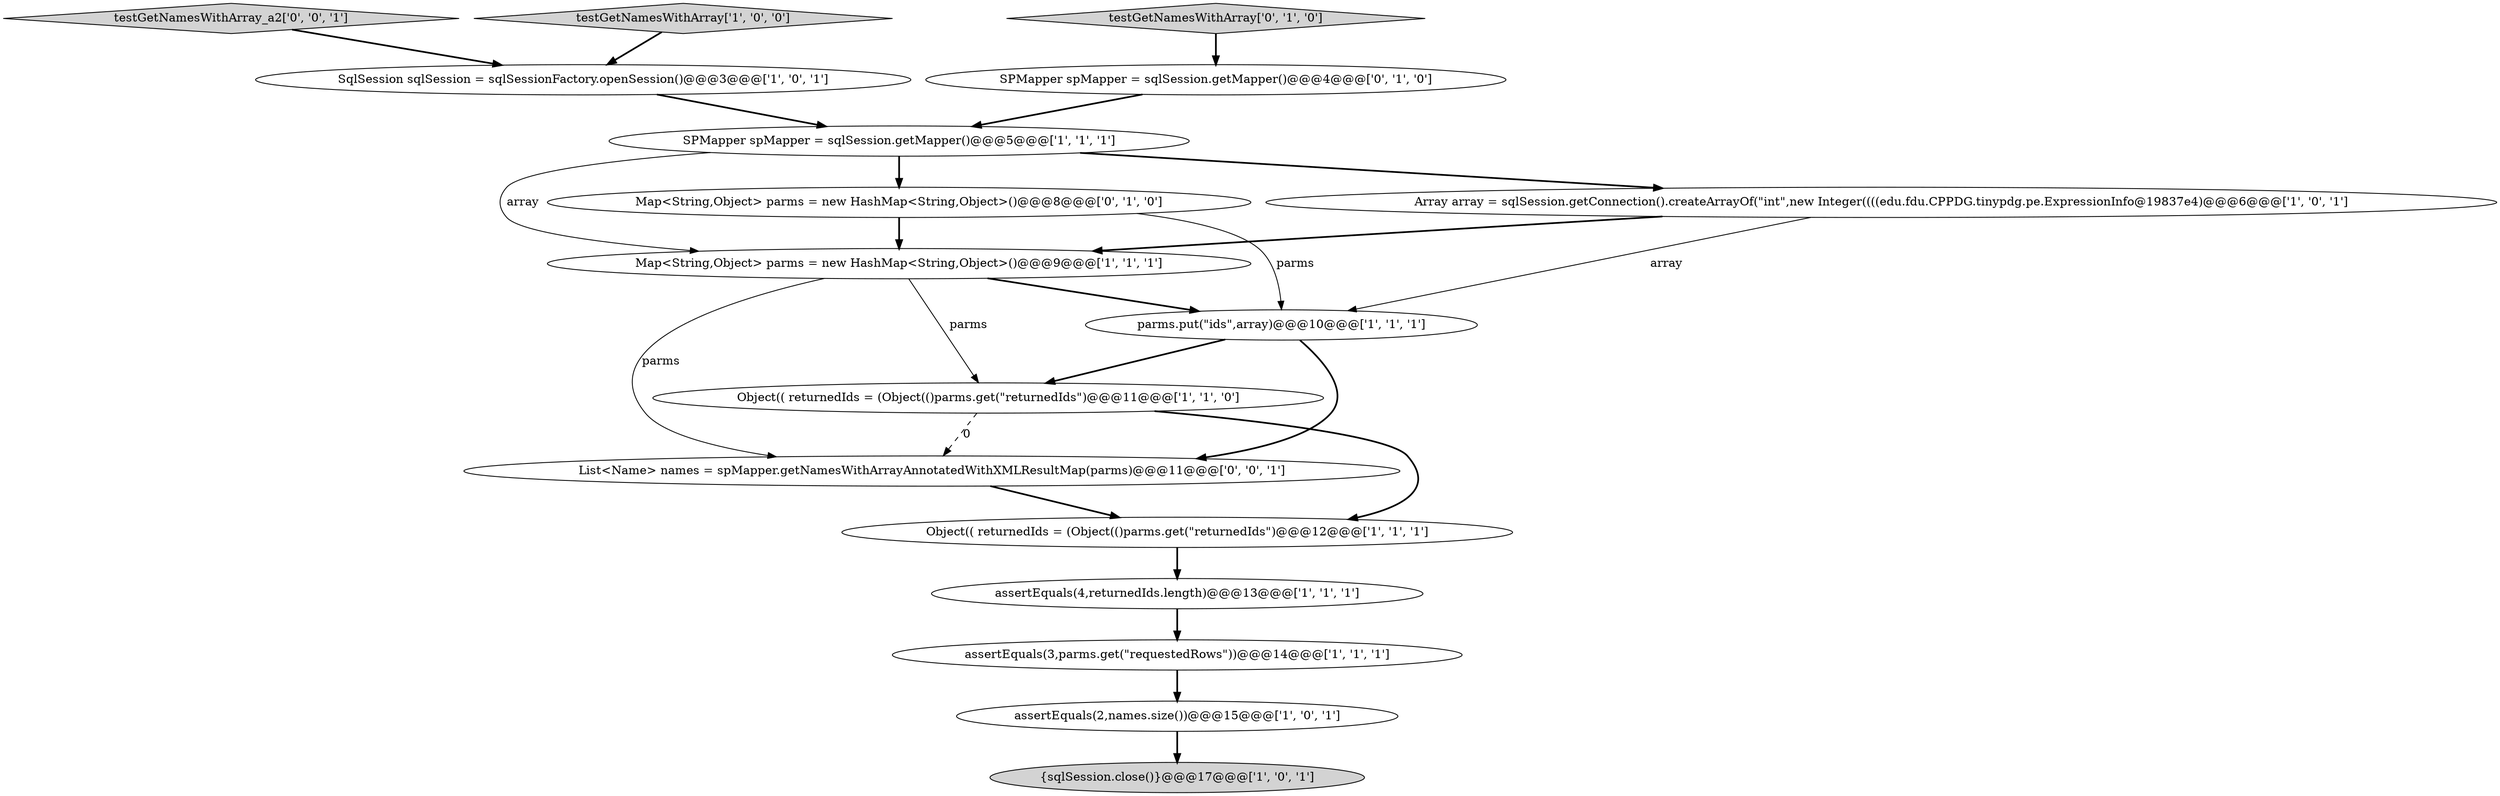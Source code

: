 digraph {
4 [style = filled, label = "testGetNamesWithArray['1', '0', '0']", fillcolor = lightgray, shape = diamond image = "AAA0AAABBB1BBB"];
15 [style = filled, label = "testGetNamesWithArray_a2['0', '0', '1']", fillcolor = lightgray, shape = diamond image = "AAA0AAABBB3BBB"];
7 [style = filled, label = "SqlSession sqlSession = sqlSessionFactory.openSession()@@@3@@@['1', '0', '1']", fillcolor = white, shape = ellipse image = "AAA0AAABBB1BBB"];
8 [style = filled, label = "Array array = sqlSession.getConnection().createArrayOf(\"int\",new Integer((((edu.fdu.CPPDG.tinypdg.pe.ExpressionInfo@19837e4)@@@6@@@['1', '0', '1']", fillcolor = white, shape = ellipse image = "AAA0AAABBB1BBB"];
9 [style = filled, label = "SPMapper spMapper = sqlSession.getMapper()@@@5@@@['1', '1', '1']", fillcolor = white, shape = ellipse image = "AAA0AAABBB1BBB"];
11 [style = filled, label = "Object(( returnedIds = (Object(()parms.get(\"returnedIds\")@@@11@@@['1', '1', '0']", fillcolor = white, shape = ellipse image = "AAA0AAABBB1BBB"];
13 [style = filled, label = "SPMapper spMapper = sqlSession.getMapper()@@@4@@@['0', '1', '0']", fillcolor = white, shape = ellipse image = "AAA0AAABBB2BBB"];
14 [style = filled, label = "testGetNamesWithArray['0', '1', '0']", fillcolor = lightgray, shape = diamond image = "AAA0AAABBB2BBB"];
3 [style = filled, label = "assertEquals(4,returnedIds.length)@@@13@@@['1', '1', '1']", fillcolor = white, shape = ellipse image = "AAA0AAABBB1BBB"];
0 [style = filled, label = "assertEquals(2,names.size())@@@15@@@['1', '0', '1']", fillcolor = white, shape = ellipse image = "AAA0AAABBB1BBB"];
1 [style = filled, label = "{sqlSession.close()}@@@17@@@['1', '0', '1']", fillcolor = lightgray, shape = ellipse image = "AAA0AAABBB1BBB"];
16 [style = filled, label = "List<Name> names = spMapper.getNamesWithArrayAnnotatedWithXMLResultMap(parms)@@@11@@@['0', '0', '1']", fillcolor = white, shape = ellipse image = "AAA0AAABBB3BBB"];
5 [style = filled, label = "Object(( returnedIds = (Object(()parms.get(\"returnedIds\")@@@12@@@['1', '1', '1']", fillcolor = white, shape = ellipse image = "AAA0AAABBB1BBB"];
6 [style = filled, label = "assertEquals(3,parms.get(\"requestedRows\"))@@@14@@@['1', '1', '1']", fillcolor = white, shape = ellipse image = "AAA0AAABBB1BBB"];
10 [style = filled, label = "Map<String,Object> parms = new HashMap<String,Object>()@@@9@@@['1', '1', '1']", fillcolor = white, shape = ellipse image = "AAA0AAABBB1BBB"];
2 [style = filled, label = "parms.put(\"ids\",array)@@@10@@@['1', '1', '1']", fillcolor = white, shape = ellipse image = "AAA0AAABBB1BBB"];
12 [style = filled, label = "Map<String,Object> parms = new HashMap<String,Object>()@@@8@@@['0', '1', '0']", fillcolor = white, shape = ellipse image = "AAA0AAABBB2BBB"];
5->3 [style = bold, label=""];
8->10 [style = bold, label=""];
15->7 [style = bold, label=""];
11->16 [style = dashed, label="0"];
3->6 [style = bold, label=""];
6->0 [style = bold, label=""];
9->10 [style = solid, label="array"];
9->8 [style = bold, label=""];
8->2 [style = solid, label="array"];
4->7 [style = bold, label=""];
7->9 [style = bold, label=""];
11->5 [style = bold, label=""];
12->10 [style = bold, label=""];
12->2 [style = solid, label="parms"];
0->1 [style = bold, label=""];
10->16 [style = solid, label="parms"];
16->5 [style = bold, label=""];
10->2 [style = bold, label=""];
13->9 [style = bold, label=""];
9->12 [style = bold, label=""];
14->13 [style = bold, label=""];
10->11 [style = solid, label="parms"];
2->11 [style = bold, label=""];
2->16 [style = bold, label=""];
}
